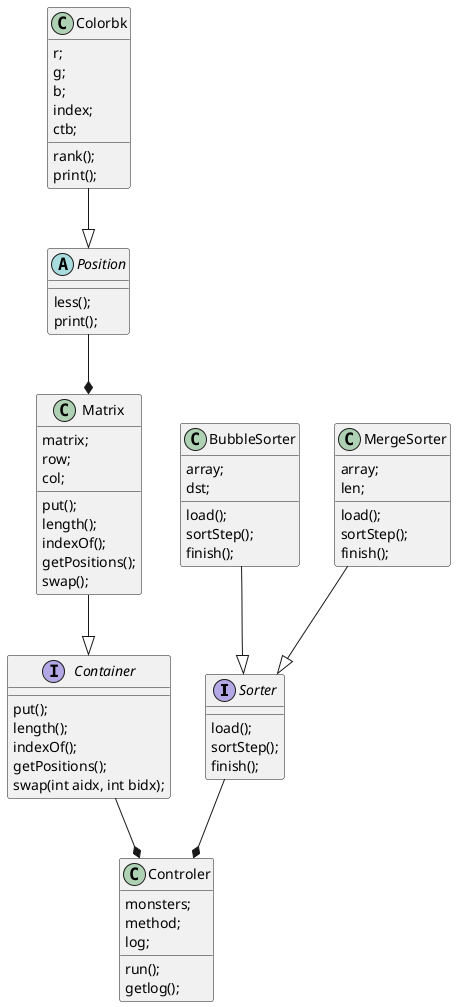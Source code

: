 @startuml task3

interface Sorter{
    load();
    sortStep();
    finish();
}

abstract Position{
    less();
    print();
}

class Colorbk{
    r;
    g;
    b;
    index;
    ctb;

    rank();
    print();
}

interface Container{
    put();
    length();
    indexOf();
    getPositions();
    swap(int aidx, int bidx);
}

class Controler{
    monsters;
    method;
    log;

    run();
    getlog();
}

class Matrix{
    matrix;
    row;
    col;

    put();
    length();
    indexOf();
    getPositions();
    swap();
}

class BubbleSorter{
    array;
    dst;

    load();
    sortStep();
    finish();
}

class MergeSorter{
    array;
    len;

    load();
    sortStep();
    finish();
}

Container       --*   Controler
Sorter          --*   Controler 
Colorbk         --|>  Position
Matrix          --|>  Container
Position        --*   Matrix
BubbleSorter    --|>  Sorter
MergeSorter     --|>  Sorter

@enduml